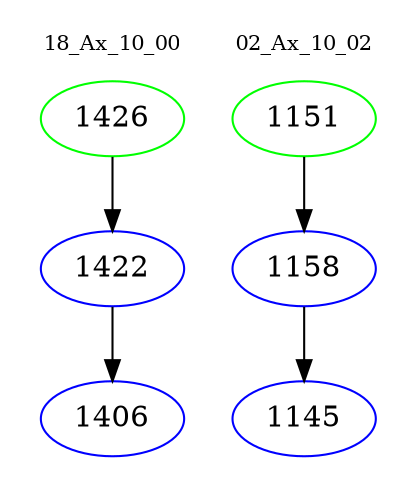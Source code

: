 digraph{
subgraph cluster_0 {
color = white
label = "18_Ax_10_00";
fontsize=10;
T0_1426 [label="1426", color="green"]
T0_1426 -> T0_1422 [color="black"]
T0_1422 [label="1422", color="blue"]
T0_1422 -> T0_1406 [color="black"]
T0_1406 [label="1406", color="blue"]
}
subgraph cluster_1 {
color = white
label = "02_Ax_10_02";
fontsize=10;
T1_1151 [label="1151", color="green"]
T1_1151 -> T1_1158 [color="black"]
T1_1158 [label="1158", color="blue"]
T1_1158 -> T1_1145 [color="black"]
T1_1145 [label="1145", color="blue"]
}
}
